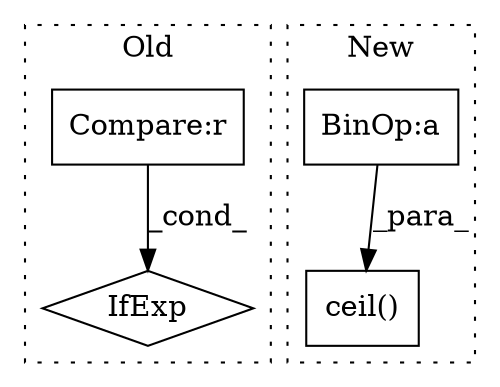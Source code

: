 digraph G {
subgraph cluster0 {
1 [label="IfExp" a="51" s="394,408" l="4,6" shape="diamond"];
4 [label="Compare:r" a="40" s="398" l="10" shape="box"];
label = "Old";
style="dotted";
}
subgraph cluster1 {
2 [label="ceil()" a="75" s="642,665" l="10,1" shape="box"];
3 [label="BinOp:a" a="82" s="656" l="3" shape="box"];
label = "New";
style="dotted";
}
3 -> 2 [label="_para_"];
4 -> 1 [label="_cond_"];
}